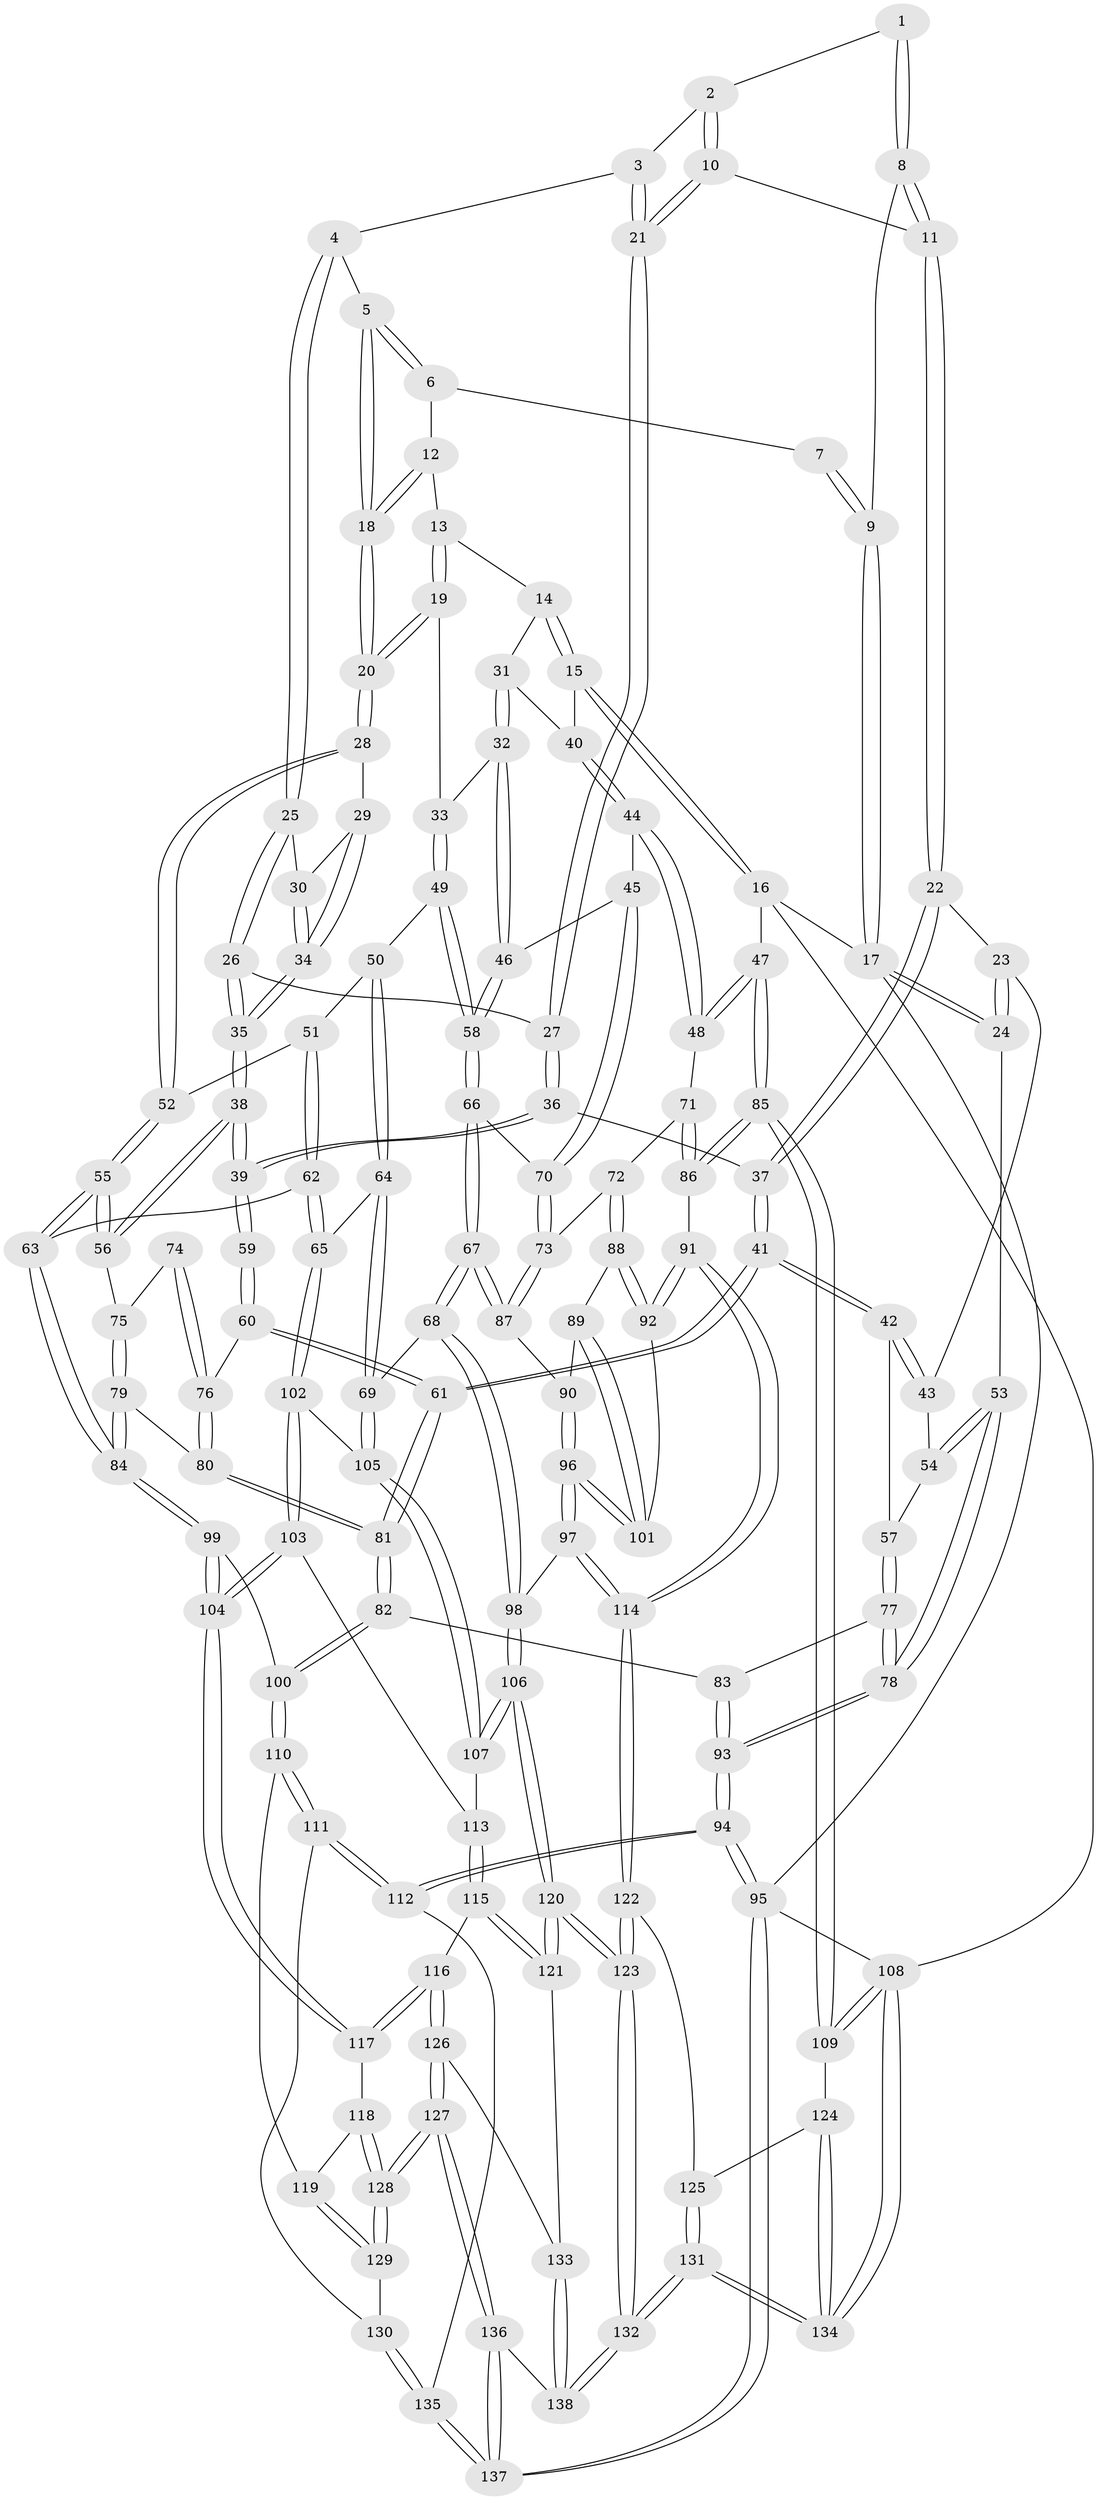 // coarse degree distribution, {4: 0.43902439024390244, 6: 0.18292682926829268, 2: 0.036585365853658534, 5: 0.3048780487804878, 3: 0.024390243902439025, 7: 0.012195121951219513}
// Generated by graph-tools (version 1.1) at 2025/21/03/04/25 18:21:29]
// undirected, 138 vertices, 342 edges
graph export_dot {
graph [start="1"]
  node [color=gray90,style=filled];
  1 [pos="+0.24268188336127042+0.05205429305961518"];
  2 [pos="+0.24520242205922116+0.05433825623095384"];
  3 [pos="+0.3299478311133705+0.07565461838071855"];
  4 [pos="+0.37538780921235465+0.06059418226307992"];
  5 [pos="+0.399385801372625+0.020886520040492237"];
  6 [pos="+0.4699002148698276+0"];
  7 [pos="+0.01457605058823902+0"];
  8 [pos="+0.12906248105063517+0.05451470325718317"];
  9 [pos="+0+0"];
  10 [pos="+0.17173039694852504+0.1310944850145613"];
  11 [pos="+0.15679892754538055+0.13012112133964407"];
  12 [pos="+0.6327674570118398+0"];
  13 [pos="+0.8244513796585853+0"];
  14 [pos="+0.9744781287195542+0"];
  15 [pos="+1+0"];
  16 [pos="+1+0"];
  17 [pos="+0+0"];
  18 [pos="+0.5655223903855716+0.19304870838584978"];
  19 [pos="+0.6911943803906628+0.2114203027896101"];
  20 [pos="+0.5682657274679348+0.2152347129585193"];
  21 [pos="+0.2464001286443999+0.16089337550237298"];
  22 [pos="+0.10373463862306155+0.19957701947279485"];
  23 [pos="+0.10101544389035312+0.20057534594556212"];
  24 [pos="+0+0.015538251208089202"];
  25 [pos="+0.3825586219488204+0.10088783457147878"];
  26 [pos="+0.36520470787284154+0.18615580308721424"];
  27 [pos="+0.25245217930940245+0.19032744891610576"];
  28 [pos="+0.5652393388751794+0.2184529620650642"];
  29 [pos="+0.5419416230372386+0.21987596791406328"];
  30 [pos="+0.43628146641276383+0.1565567746846489"];
  31 [pos="+0.807798955567807+0.2053769028028042"];
  32 [pos="+0.7515164691282696+0.25757339928700024"];
  33 [pos="+0.7016676009263579+0.2217733921304142"];
  34 [pos="+0.4265048566390588+0.2662704512099266"];
  35 [pos="+0.3724403959719044+0.2985670632455046"];
  36 [pos="+0.24741305612016573+0.28454678131538563"];
  37 [pos="+0.2465733043708287+0.2847406609014052"];
  38 [pos="+0.3558101319552291+0.32764261510757486"];
  39 [pos="+0.35560576371318076+0.3275900356300572"];
  40 [pos="+0.924601246177019+0.2206151055786587"];
  41 [pos="+0.1358699645330498+0.3810369964155906"];
  42 [pos="+0.11921011695747119+0.37402550948139285"];
  43 [pos="+0.0856228777017174+0.2709809071188557"];
  44 [pos="+0.9225662221617771+0.2367383777178121"];
  45 [pos="+0.8047183250817412+0.3275162492237861"];
  46 [pos="+0.77407367473335+0.30536165813374316"];
  47 [pos="+1+0.37533143652458395"];
  48 [pos="+1+0.3675936445458382"];
  49 [pos="+0.6404452678171318+0.3485867723555667"];
  50 [pos="+0.5754734464982652+0.3322358161170057"];
  51 [pos="+0.5741622127477789+0.3306242040340695"];
  52 [pos="+0.5659148484908183+0.31762043714848476"];
  53 [pos="+0+0.20064475704985982"];
  54 [pos="+0+0.2933413870937868"];
  55 [pos="+0.39523211656347257+0.3869969627828166"];
  56 [pos="+0.3680436120308257+0.3530108531539797"];
  57 [pos="+0.06421723541266962+0.38375367502997265"];
  58 [pos="+0.677173065666308+0.3729367508103494"];
  59 [pos="+0.226417999438381+0.41438071797930853"];
  60 [pos="+0.1859355874920411+0.42562613840078056"];
  61 [pos="+0.1535151539071553+0.42290578035549903"];
  62 [pos="+0.4569011059597148+0.4709259773253533"];
  63 [pos="+0.41903276986634747+0.4590991293246791"];
  64 [pos="+0.5812396976984794+0.48863676608145074"];
  65 [pos="+0.495026181631938+0.4864628622035244"];
  66 [pos="+0.6744688525821155+0.4324777353939806"];
  67 [pos="+0.6439870778371678+0.4946090247750652"];
  68 [pos="+0.6254939057387695+0.5053244660699199"];
  69 [pos="+0.6134506130598552+0.5049895705939542"];
  70 [pos="+0.8413836384677937+0.4033086800333659"];
  71 [pos="+0.9257399976269267+0.4066987185399388"];
  72 [pos="+0.8651258982822247+0.41958931027735924"];
  73 [pos="+0.8449440141301291+0.4076579123008274"];
  74 [pos="+0.27325286295856666+0.43046029488138843"];
  75 [pos="+0.28718648114400747+0.4251522721756387"];
  76 [pos="+0.24722199510912993+0.4558893394669448"];
  77 [pos="+0+0.44290962720270766"];
  78 [pos="+0+0.44095759219987773"];
  79 [pos="+0.2740612307667489+0.5094337345451965"];
  80 [pos="+0.2715223352703166+0.5089431361254277"];
  81 [pos="+0.14299232621892594+0.5385862580395601"];
  82 [pos="+0.135991342684169+0.5509943028869992"];
  83 [pos="+0.0923201450433784+0.5466872580328076"];
  84 [pos="+0.3561096111829564+0.5443890887144408"];
  85 [pos="+1+0.6993113424620483"];
  86 [pos="+1+0.6455861107866372"];
  87 [pos="+0.7310002397906605+0.5059710464071155"];
  88 [pos="+0.8681397788952369+0.5147102395138872"];
  89 [pos="+0.776203168240832+0.5387361257575486"];
  90 [pos="+0.7343507598799878+0.5098962542793629"];
  91 [pos="+0.9162846346419282+0.6281669434137176"];
  92 [pos="+0.9130115629272314+0.626604492483854"];
  93 [pos="+0+0.7787563511743418"];
  94 [pos="+0+0.8293892369907458"];
  95 [pos="+0+1"];
  96 [pos="+0.7434434835841403+0.6723922339616529"];
  97 [pos="+0.7292014859567837+0.6821461749330741"];
  98 [pos="+0.7188594210473649+0.6858883778359257"];
  99 [pos="+0.35367619830122504+0.5723095505707521"];
  100 [pos="+0.170827709758985+0.6503078794345086"];
  101 [pos="+0.782085471275881+0.6527067993791622"];
  102 [pos="+0.49038779497128265+0.6621037141984477"];
  103 [pos="+0.4803264701917006+0.6705916738102708"];
  104 [pos="+0.41285581858397363+0.69951528774284"];
  105 [pos="+0.553407769045763+0.6424288294464103"];
  106 [pos="+0.6984011238039628+0.7096188366382172"];
  107 [pos="+0.6588570054442554+0.7001414741489963"];
  108 [pos="+1+1"];
  109 [pos="+1+0.7276734330301936"];
  110 [pos="+0.1659652019917599+0.6948741161347742"];
  111 [pos="+0.09757093042537897+0.7653564255678119"];
  112 [pos="+0.024577642863579153+0.796524301982936"];
  113 [pos="+0.5588947921374213+0.7375463079089534"];
  114 [pos="+0.8590292215757745+0.7859604569624288"];
  115 [pos="+0.5550678968508238+0.8135246323644142"];
  116 [pos="+0.4578727313770765+0.8145880068978836"];
  117 [pos="+0.4109540496666454+0.7043102696386723"];
  118 [pos="+0.3133364891931935+0.7447646486144498"];
  119 [pos="+0.30504313384920645+0.74667526225653"];
  120 [pos="+0.6822836637005053+0.8586023587683778"];
  121 [pos="+0.6289634463782512+0.8444460057768103"];
  122 [pos="+0.8644449788942179+0.8168731189954426"];
  123 [pos="+0.7074696657864157+0.9101648975038229"];
  124 [pos="+0.9663980335897797+0.8262256160613963"];
  125 [pos="+0.9065325735863106+0.8301024425832696"];
  126 [pos="+0.44233379831584835+0.8650886639161228"];
  127 [pos="+0.38359912110294153+0.9069744742808241"];
  128 [pos="+0.3752836823683285+0.9020751312990498"];
  129 [pos="+0.27074763163598164+0.865082146442644"];
  130 [pos="+0.2393043491231178+0.881942534453533"];
  131 [pos="+0.8287797417825848+1"];
  132 [pos="+0.7151262219933011+1"];
  133 [pos="+0.49083861305930504+0.9130214948573647"];
  134 [pos="+0.8388688767848718+1"];
  135 [pos="+0.20257515577149135+1"];
  136 [pos="+0.3307286196709179+1"];
  137 [pos="+0.22961164361170885+1"];
  138 [pos="+0.6514018116857552+1"];
  1 -- 2;
  1 -- 8;
  1 -- 8;
  2 -- 3;
  2 -- 10;
  2 -- 10;
  3 -- 4;
  3 -- 21;
  3 -- 21;
  4 -- 5;
  4 -- 25;
  4 -- 25;
  5 -- 6;
  5 -- 6;
  5 -- 18;
  5 -- 18;
  6 -- 7;
  6 -- 12;
  7 -- 9;
  7 -- 9;
  8 -- 9;
  8 -- 11;
  8 -- 11;
  9 -- 17;
  9 -- 17;
  10 -- 11;
  10 -- 21;
  10 -- 21;
  11 -- 22;
  11 -- 22;
  12 -- 13;
  12 -- 18;
  12 -- 18;
  13 -- 14;
  13 -- 19;
  13 -- 19;
  14 -- 15;
  14 -- 15;
  14 -- 31;
  15 -- 16;
  15 -- 16;
  15 -- 40;
  16 -- 17;
  16 -- 47;
  16 -- 108;
  17 -- 24;
  17 -- 24;
  17 -- 95;
  18 -- 20;
  18 -- 20;
  19 -- 20;
  19 -- 20;
  19 -- 33;
  20 -- 28;
  20 -- 28;
  21 -- 27;
  21 -- 27;
  22 -- 23;
  22 -- 37;
  22 -- 37;
  23 -- 24;
  23 -- 24;
  23 -- 43;
  24 -- 53;
  25 -- 26;
  25 -- 26;
  25 -- 30;
  26 -- 27;
  26 -- 35;
  26 -- 35;
  27 -- 36;
  27 -- 36;
  28 -- 29;
  28 -- 52;
  28 -- 52;
  29 -- 30;
  29 -- 34;
  29 -- 34;
  30 -- 34;
  30 -- 34;
  31 -- 32;
  31 -- 32;
  31 -- 40;
  32 -- 33;
  32 -- 46;
  32 -- 46;
  33 -- 49;
  33 -- 49;
  34 -- 35;
  34 -- 35;
  35 -- 38;
  35 -- 38;
  36 -- 37;
  36 -- 39;
  36 -- 39;
  37 -- 41;
  37 -- 41;
  38 -- 39;
  38 -- 39;
  38 -- 56;
  38 -- 56;
  39 -- 59;
  39 -- 59;
  40 -- 44;
  40 -- 44;
  41 -- 42;
  41 -- 42;
  41 -- 61;
  41 -- 61;
  42 -- 43;
  42 -- 43;
  42 -- 57;
  43 -- 54;
  44 -- 45;
  44 -- 48;
  44 -- 48;
  45 -- 46;
  45 -- 70;
  45 -- 70;
  46 -- 58;
  46 -- 58;
  47 -- 48;
  47 -- 48;
  47 -- 85;
  47 -- 85;
  48 -- 71;
  49 -- 50;
  49 -- 58;
  49 -- 58;
  50 -- 51;
  50 -- 64;
  50 -- 64;
  51 -- 52;
  51 -- 62;
  51 -- 62;
  52 -- 55;
  52 -- 55;
  53 -- 54;
  53 -- 54;
  53 -- 78;
  53 -- 78;
  54 -- 57;
  55 -- 56;
  55 -- 56;
  55 -- 63;
  55 -- 63;
  56 -- 75;
  57 -- 77;
  57 -- 77;
  58 -- 66;
  58 -- 66;
  59 -- 60;
  59 -- 60;
  60 -- 61;
  60 -- 61;
  60 -- 76;
  61 -- 81;
  61 -- 81;
  62 -- 63;
  62 -- 65;
  62 -- 65;
  63 -- 84;
  63 -- 84;
  64 -- 65;
  64 -- 69;
  64 -- 69;
  65 -- 102;
  65 -- 102;
  66 -- 67;
  66 -- 67;
  66 -- 70;
  67 -- 68;
  67 -- 68;
  67 -- 87;
  67 -- 87;
  68 -- 69;
  68 -- 98;
  68 -- 98;
  69 -- 105;
  69 -- 105;
  70 -- 73;
  70 -- 73;
  71 -- 72;
  71 -- 86;
  71 -- 86;
  72 -- 73;
  72 -- 88;
  72 -- 88;
  73 -- 87;
  73 -- 87;
  74 -- 75;
  74 -- 76;
  74 -- 76;
  75 -- 79;
  75 -- 79;
  76 -- 80;
  76 -- 80;
  77 -- 78;
  77 -- 78;
  77 -- 83;
  78 -- 93;
  78 -- 93;
  79 -- 80;
  79 -- 84;
  79 -- 84;
  80 -- 81;
  80 -- 81;
  81 -- 82;
  81 -- 82;
  82 -- 83;
  82 -- 100;
  82 -- 100;
  83 -- 93;
  83 -- 93;
  84 -- 99;
  84 -- 99;
  85 -- 86;
  85 -- 86;
  85 -- 109;
  85 -- 109;
  86 -- 91;
  87 -- 90;
  88 -- 89;
  88 -- 92;
  88 -- 92;
  89 -- 90;
  89 -- 101;
  89 -- 101;
  90 -- 96;
  90 -- 96;
  91 -- 92;
  91 -- 92;
  91 -- 114;
  91 -- 114;
  92 -- 101;
  93 -- 94;
  93 -- 94;
  94 -- 95;
  94 -- 95;
  94 -- 112;
  94 -- 112;
  95 -- 137;
  95 -- 137;
  95 -- 108;
  96 -- 97;
  96 -- 97;
  96 -- 101;
  96 -- 101;
  97 -- 98;
  97 -- 114;
  97 -- 114;
  98 -- 106;
  98 -- 106;
  99 -- 100;
  99 -- 104;
  99 -- 104;
  100 -- 110;
  100 -- 110;
  102 -- 103;
  102 -- 103;
  102 -- 105;
  103 -- 104;
  103 -- 104;
  103 -- 113;
  104 -- 117;
  104 -- 117;
  105 -- 107;
  105 -- 107;
  106 -- 107;
  106 -- 107;
  106 -- 120;
  106 -- 120;
  107 -- 113;
  108 -- 109;
  108 -- 109;
  108 -- 134;
  108 -- 134;
  109 -- 124;
  110 -- 111;
  110 -- 111;
  110 -- 119;
  111 -- 112;
  111 -- 112;
  111 -- 130;
  112 -- 135;
  113 -- 115;
  113 -- 115;
  114 -- 122;
  114 -- 122;
  115 -- 116;
  115 -- 121;
  115 -- 121;
  116 -- 117;
  116 -- 117;
  116 -- 126;
  116 -- 126;
  117 -- 118;
  118 -- 119;
  118 -- 128;
  118 -- 128;
  119 -- 129;
  119 -- 129;
  120 -- 121;
  120 -- 121;
  120 -- 123;
  120 -- 123;
  121 -- 133;
  122 -- 123;
  122 -- 123;
  122 -- 125;
  123 -- 132;
  123 -- 132;
  124 -- 125;
  124 -- 134;
  124 -- 134;
  125 -- 131;
  125 -- 131;
  126 -- 127;
  126 -- 127;
  126 -- 133;
  127 -- 128;
  127 -- 128;
  127 -- 136;
  127 -- 136;
  128 -- 129;
  128 -- 129;
  129 -- 130;
  130 -- 135;
  130 -- 135;
  131 -- 132;
  131 -- 132;
  131 -- 134;
  131 -- 134;
  132 -- 138;
  132 -- 138;
  133 -- 138;
  133 -- 138;
  135 -- 137;
  135 -- 137;
  136 -- 137;
  136 -- 137;
  136 -- 138;
}
